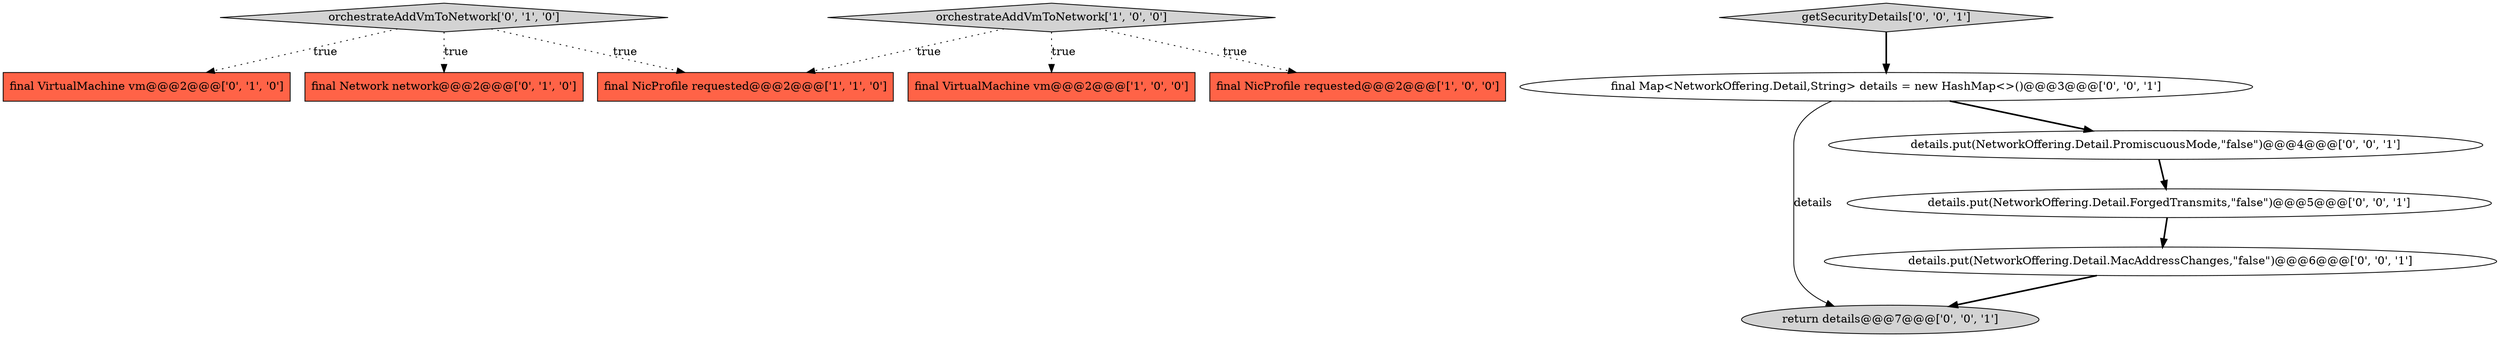 digraph {
4 [style = filled, label = "final VirtualMachine vm@@@2@@@['0', '1', '0']", fillcolor = tomato, shape = box image = "AAA0AAABBB2BBB"];
12 [style = filled, label = "return details@@@7@@@['0', '0', '1']", fillcolor = lightgray, shape = ellipse image = "AAA0AAABBB3BBB"];
8 [style = filled, label = "getSecurityDetails['0', '0', '1']", fillcolor = lightgray, shape = diamond image = "AAA0AAABBB3BBB"];
9 [style = filled, label = "details.put(NetworkOffering.Detail.PromiscuousMode,\"false\")@@@4@@@['0', '0', '1']", fillcolor = white, shape = ellipse image = "AAA0AAABBB3BBB"];
10 [style = filled, label = "details.put(NetworkOffering.Detail.MacAddressChanges,\"false\")@@@6@@@['0', '0', '1']", fillcolor = white, shape = ellipse image = "AAA0AAABBB3BBB"];
2 [style = filled, label = "orchestrateAddVmToNetwork['1', '0', '0']", fillcolor = lightgray, shape = diamond image = "AAA0AAABBB1BBB"];
0 [style = filled, label = "final VirtualMachine vm@@@2@@@['1', '0', '0']", fillcolor = tomato, shape = box image = "AAA0AAABBB1BBB"];
5 [style = filled, label = "final Network network@@@2@@@['0', '1', '0']", fillcolor = tomato, shape = box image = "AAA0AAABBB2BBB"];
7 [style = filled, label = "details.put(NetworkOffering.Detail.ForgedTransmits,\"false\")@@@5@@@['0', '0', '1']", fillcolor = white, shape = ellipse image = "AAA0AAABBB3BBB"];
11 [style = filled, label = "final Map<NetworkOffering.Detail,String> details = new HashMap<>()@@@3@@@['0', '0', '1']", fillcolor = white, shape = ellipse image = "AAA0AAABBB3BBB"];
6 [style = filled, label = "orchestrateAddVmToNetwork['0', '1', '0']", fillcolor = lightgray, shape = diamond image = "AAA0AAABBB2BBB"];
3 [style = filled, label = "final NicProfile requested@@@2@@@['1', '1', '0']", fillcolor = tomato, shape = box image = "AAA0AAABBB1BBB"];
1 [style = filled, label = "final NicProfile requested@@@2@@@['1', '0', '0']", fillcolor = tomato, shape = box image = "AAA0AAABBB1BBB"];
2->1 [style = dotted, label="true"];
6->5 [style = dotted, label="true"];
6->4 [style = dotted, label="true"];
8->11 [style = bold, label=""];
11->12 [style = solid, label="details"];
2->0 [style = dotted, label="true"];
11->9 [style = bold, label=""];
2->3 [style = dotted, label="true"];
7->10 [style = bold, label=""];
6->3 [style = dotted, label="true"];
10->12 [style = bold, label=""];
9->7 [style = bold, label=""];
}
